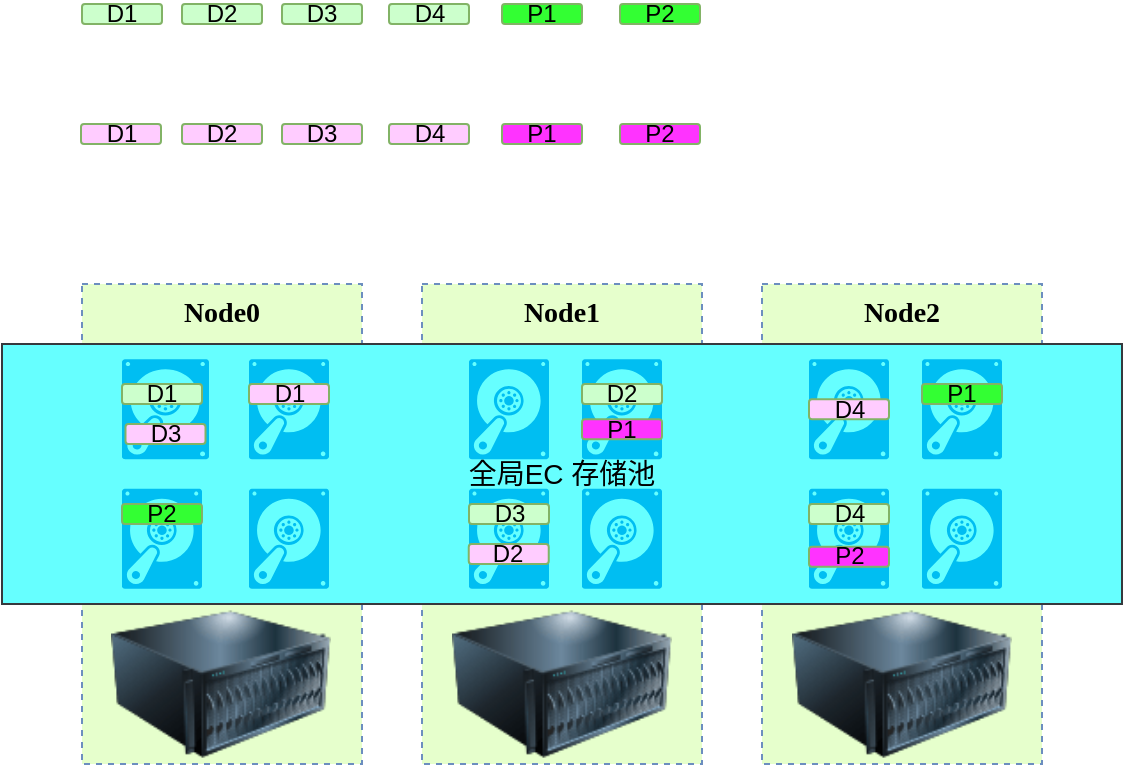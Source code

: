 <mxfile version="16.6.1" type="github">
  <diagram name="Page-1" id="12e1b939-464a-85fe-373e-61e167be1490">
    <mxGraphModel dx="965" dy="-588" grid="1" gridSize="10" guides="1" tooltips="1" connect="1" arrows="1" fold="1" page="1" pageScale="1.5" pageWidth="1169" pageHeight="826" background="none" math="0" shadow="0">
      <root>
        <mxCell id="0" />
        <mxCell id="1" parent="0" />
        <mxCell id="1dnlVXwKeEKdhnSRgyNn-18" value="" style="rounded=0;whiteSpace=wrap;html=1;dashed=1;fillColor=#E6FFCC;strokeColor=#6c8ebf;" vertex="1" parent="1">
          <mxGeometry x="740" y="1820" width="140" height="240" as="geometry" />
        </mxCell>
        <mxCell id="1dnlVXwKeEKdhnSRgyNn-19" value="" style="rounded=0;whiteSpace=wrap;html=1;dashed=1;fillColor=#E6FFCC;strokeColor=#6c8ebf;" vertex="1" parent="1">
          <mxGeometry x="570" y="1820" width="140" height="240" as="geometry" />
        </mxCell>
        <mxCell id="1dnlVXwKeEKdhnSRgyNn-20" value="" style="rounded=0;whiteSpace=wrap;html=1;dashed=1;fillColor=#E6FFCC;strokeColor=#6c8ebf;" vertex="1" parent="1">
          <mxGeometry x="400" y="1820" width="140" height="240" as="geometry" />
        </mxCell>
        <mxCell id="1dnlVXwKeEKdhnSRgyNn-21" value="&lt;font style=&quot;font-size: 14px&quot;&gt;全局EC&amp;nbsp;存储池&lt;/font&gt;" style="rounded=0;whiteSpace=wrap;html=1;fillColor=#66FFFF;strokeColor=#36393d;" vertex="1" parent="1">
          <mxGeometry x="360" y="1850" width="560" height="130" as="geometry" />
        </mxCell>
        <mxCell id="1dnlVXwKeEKdhnSRgyNn-30" value="" style="image;html=1;image=img/lib/clip_art/computers/Server_128x128.png" vertex="1" parent="1">
          <mxGeometry x="414.5" y="1980" width="110" height="80" as="geometry" />
        </mxCell>
        <mxCell id="1dnlVXwKeEKdhnSRgyNn-31" value="" style="image;html=1;image=img/lib/clip_art/computers/Server_128x128.png" vertex="1" parent="1">
          <mxGeometry x="585" y="1980" width="110" height="80" as="geometry" />
        </mxCell>
        <mxCell id="1dnlVXwKeEKdhnSRgyNn-32" value="" style="verticalLabelPosition=bottom;html=1;verticalAlign=top;align=center;strokeColor=none;fillColor=#00BEF2;shape=mxgraph.azure.vhd;pointerEvents=1;" vertex="1" parent="1">
          <mxGeometry x="763.5" y="1857.62" width="40" height="50" as="geometry" />
        </mxCell>
        <mxCell id="1dnlVXwKeEKdhnSRgyNn-33" value="" style="verticalLabelPosition=bottom;html=1;verticalAlign=top;align=center;strokeColor=none;fillColor=#00BEF2;shape=mxgraph.azure.vhd;pointerEvents=1;" vertex="1" parent="1">
          <mxGeometry x="820" y="1857.62" width="40" height="50" as="geometry" />
        </mxCell>
        <mxCell id="1dnlVXwKeEKdhnSRgyNn-34" value="" style="verticalLabelPosition=bottom;html=1;verticalAlign=top;align=center;strokeColor=none;fillColor=#00BEF2;shape=mxgraph.azure.vhd;pointerEvents=1;" vertex="1" parent="1">
          <mxGeometry x="763.5" y="1922.37" width="40" height="50" as="geometry" />
        </mxCell>
        <mxCell id="1dnlVXwKeEKdhnSRgyNn-35" value="" style="verticalLabelPosition=bottom;html=1;verticalAlign=top;align=center;strokeColor=none;fillColor=#00BEF2;shape=mxgraph.azure.vhd;pointerEvents=1;" vertex="1" parent="1">
          <mxGeometry x="820" y="1922.37" width="40" height="50" as="geometry" />
        </mxCell>
        <mxCell id="1dnlVXwKeEKdhnSRgyNn-36" value="" style="image;html=1;image=img/lib/clip_art/computers/Server_128x128.png" vertex="1" parent="1">
          <mxGeometry x="755" y="1980" width="110" height="80" as="geometry" />
        </mxCell>
        <mxCell id="1dnlVXwKeEKdhnSRgyNn-50" value="D1" style="rounded=1;whiteSpace=wrap;html=1;fillColor=#CCFFCC;strokeColor=#82b366;" vertex="1" parent="1">
          <mxGeometry x="400" y="1680" width="40" height="10" as="geometry" />
        </mxCell>
        <mxCell id="1dnlVXwKeEKdhnSRgyNn-51" value="D2" style="rounded=1;whiteSpace=wrap;html=1;fillColor=#CCFFCC;strokeColor=#82b366;" vertex="1" parent="1">
          <mxGeometry x="450" y="1680" width="40" height="10" as="geometry" />
        </mxCell>
        <mxCell id="1dnlVXwKeEKdhnSRgyNn-52" value="P1" style="rounded=1;whiteSpace=wrap;html=1;fillColor=#33FF33;strokeColor=#82b366;" vertex="1" parent="1">
          <mxGeometry x="610" y="1680" width="40" height="10" as="geometry" />
        </mxCell>
        <mxCell id="1dnlVXwKeEKdhnSRgyNn-53" value="D4" style="rounded=1;whiteSpace=wrap;html=1;fillColor=#CCFFCC;strokeColor=#82b366;" vertex="1" parent="1">
          <mxGeometry x="553.5" y="1680" width="40" height="10" as="geometry" />
        </mxCell>
        <mxCell id="1dnlVXwKeEKdhnSRgyNn-54" value="D3" style="rounded=1;whiteSpace=wrap;html=1;fillColor=#CCFFCC;strokeColor=#82b366;" vertex="1" parent="1">
          <mxGeometry x="500" y="1680" width="40" height="10" as="geometry" />
        </mxCell>
        <mxCell id="1dnlVXwKeEKdhnSRgyNn-55" value="" style="verticalLabelPosition=bottom;html=1;verticalAlign=top;align=center;strokeColor=none;fillColor=#00BEF2;shape=mxgraph.azure.vhd;pointerEvents=1;" vertex="1" parent="1">
          <mxGeometry x="420" y="1857.62" width="43.5" height="50" as="geometry" />
        </mxCell>
        <mxCell id="1dnlVXwKeEKdhnSRgyNn-56" value="" style="verticalLabelPosition=bottom;html=1;verticalAlign=top;align=center;strokeColor=none;fillColor=#00BEF2;shape=mxgraph.azure.vhd;pointerEvents=1;" vertex="1" parent="1">
          <mxGeometry x="483.5" y="1857.62" width="40" height="50" as="geometry" />
        </mxCell>
        <mxCell id="1dnlVXwKeEKdhnSRgyNn-57" value="" style="verticalLabelPosition=bottom;html=1;verticalAlign=top;align=center;strokeColor=none;fillColor=#00BEF2;shape=mxgraph.azure.vhd;pointerEvents=1;" vertex="1" parent="1">
          <mxGeometry x="420" y="1922.37" width="40" height="50" as="geometry" />
        </mxCell>
        <mxCell id="1dnlVXwKeEKdhnSRgyNn-58" value="" style="verticalLabelPosition=bottom;html=1;verticalAlign=top;align=center;strokeColor=none;fillColor=#00BEF2;shape=mxgraph.azure.vhd;pointerEvents=1;" vertex="1" parent="1">
          <mxGeometry x="483.5" y="1922.37" width="40" height="50" as="geometry" />
        </mxCell>
        <mxCell id="1dnlVXwKeEKdhnSRgyNn-59" value="" style="verticalLabelPosition=bottom;html=1;verticalAlign=top;align=center;strokeColor=none;fillColor=#00BEF2;shape=mxgraph.azure.vhd;pointerEvents=1;" vertex="1" parent="1">
          <mxGeometry x="593.5" y="1857.62" width="40" height="50" as="geometry" />
        </mxCell>
        <mxCell id="1dnlVXwKeEKdhnSRgyNn-60" value="" style="verticalLabelPosition=bottom;html=1;verticalAlign=top;align=center;strokeColor=none;fillColor=#00BEF2;shape=mxgraph.azure.vhd;pointerEvents=1;" vertex="1" parent="1">
          <mxGeometry x="650" y="1857.62" width="40" height="50" as="geometry" />
        </mxCell>
        <mxCell id="1dnlVXwKeEKdhnSRgyNn-61" value="" style="verticalLabelPosition=bottom;html=1;verticalAlign=top;align=center;strokeColor=none;fillColor=#00BEF2;shape=mxgraph.azure.vhd;pointerEvents=1;" vertex="1" parent="1">
          <mxGeometry x="593.5" y="1922.37" width="40" height="50" as="geometry" />
        </mxCell>
        <mxCell id="1dnlVXwKeEKdhnSRgyNn-62" value="" style="verticalLabelPosition=bottom;html=1;verticalAlign=top;align=center;strokeColor=none;fillColor=#00BEF2;shape=mxgraph.azure.vhd;pointerEvents=1;" vertex="1" parent="1">
          <mxGeometry x="650" y="1922.37" width="40" height="50" as="geometry" />
        </mxCell>
        <mxCell id="1dnlVXwKeEKdhnSRgyNn-63" value="D2" style="rounded=1;whiteSpace=wrap;html=1;fillColor=#CCFFCC;strokeColor=#82b366;" vertex="1" parent="1">
          <mxGeometry x="650" y="1870" width="40" height="10" as="geometry" />
        </mxCell>
        <mxCell id="1dnlVXwKeEKdhnSRgyNn-64" value="D1" style="rounded=1;whiteSpace=wrap;html=1;fillColor=#CCFFCC;strokeColor=#82b366;" vertex="1" parent="1">
          <mxGeometry x="420" y="1870" width="40" height="10" as="geometry" />
        </mxCell>
        <mxCell id="1dnlVXwKeEKdhnSRgyNn-66" value="D3" style="rounded=1;whiteSpace=wrap;html=1;fillColor=#CCFFCC;strokeColor=#82b366;" vertex="1" parent="1">
          <mxGeometry x="593.5" y="1930" width="40" height="10" as="geometry" />
        </mxCell>
        <mxCell id="1dnlVXwKeEKdhnSRgyNn-67" value="D4" style="rounded=1;whiteSpace=wrap;html=1;fillColor=#CCFFCC;strokeColor=#82b366;" vertex="1" parent="1">
          <mxGeometry x="763.5" y="1930" width="40" height="10" as="geometry" />
        </mxCell>
        <mxCell id="1dnlVXwKeEKdhnSRgyNn-68" value="P1" style="rounded=1;whiteSpace=wrap;html=1;fillColor=#33FF33;strokeColor=#82b366;" vertex="1" parent="1">
          <mxGeometry x="820" y="1870" width="40" height="10" as="geometry" />
        </mxCell>
        <mxCell id="1dnlVXwKeEKdhnSRgyNn-69" value="P2" style="rounded=1;whiteSpace=wrap;html=1;fillColor=#33FF33;strokeColor=#82b366;" vertex="1" parent="1">
          <mxGeometry x="420" y="1930" width="40" height="10" as="geometry" />
        </mxCell>
        <mxCell id="1dnlVXwKeEKdhnSRgyNn-70" value="P2" style="rounded=1;whiteSpace=wrap;html=1;fillColor=#FF33FF;strokeColor=#82b366;" vertex="1" parent="1">
          <mxGeometry x="669" y="1740" width="40" height="10" as="geometry" />
        </mxCell>
        <mxCell id="1dnlVXwKeEKdhnSRgyNn-71" value="D1" style="rounded=1;whiteSpace=wrap;html=1;fillColor=#FFCCFF;strokeColor=#82b366;" vertex="1" parent="1">
          <mxGeometry x="399.5" y="1740" width="40" height="10" as="geometry" />
        </mxCell>
        <mxCell id="1dnlVXwKeEKdhnSRgyNn-72" value="D2" style="rounded=1;whiteSpace=wrap;html=1;fillColor=#FFCCFF;strokeColor=#82b366;" vertex="1" parent="1">
          <mxGeometry x="450" y="1740" width="40" height="10" as="geometry" />
        </mxCell>
        <mxCell id="1dnlVXwKeEKdhnSRgyNn-73" value="P1" style="rounded=1;whiteSpace=wrap;html=1;fillColor=#FF33FF;strokeColor=#82b366;" vertex="1" parent="1">
          <mxGeometry x="610" y="1740" width="40" height="10" as="geometry" />
        </mxCell>
        <mxCell id="1dnlVXwKeEKdhnSRgyNn-74" value="D4" style="rounded=1;whiteSpace=wrap;html=1;fillColor=#FFCCFF;strokeColor=#82b366;" vertex="1" parent="1">
          <mxGeometry x="553.5" y="1740" width="40" height="10" as="geometry" />
        </mxCell>
        <mxCell id="1dnlVXwKeEKdhnSRgyNn-75" value="D3" style="rounded=1;whiteSpace=wrap;html=1;fillColor=#FFCCFF;strokeColor=#82b366;" vertex="1" parent="1">
          <mxGeometry x="500" y="1740" width="40" height="10" as="geometry" />
        </mxCell>
        <mxCell id="1dnlVXwKeEKdhnSRgyNn-76" value="D1" style="rounded=1;whiteSpace=wrap;html=1;fillColor=#FFCCFF;strokeColor=#82b366;" vertex="1" parent="1">
          <mxGeometry x="483.5" y="1870" width="40" height="10" as="geometry" />
        </mxCell>
        <mxCell id="1dnlVXwKeEKdhnSRgyNn-77" value="D2" style="rounded=1;whiteSpace=wrap;html=1;fillColor=#FFCCFF;strokeColor=#82b366;" vertex="1" parent="1">
          <mxGeometry x="593.37" y="1950" width="40" height="10" as="geometry" />
        </mxCell>
        <mxCell id="1dnlVXwKeEKdhnSRgyNn-78" value="D3" style="rounded=1;whiteSpace=wrap;html=1;fillColor=#FFCCFF;strokeColor=#82b366;" vertex="1" parent="1">
          <mxGeometry x="421.75" y="1890" width="40" height="10" as="geometry" />
        </mxCell>
        <mxCell id="1dnlVXwKeEKdhnSRgyNn-79" value="D4" style="rounded=1;whiteSpace=wrap;html=1;fillColor=#FFCCFF;strokeColor=#82b366;" vertex="1" parent="1">
          <mxGeometry x="763.5" y="1877.62" width="40" height="10" as="geometry" />
        </mxCell>
        <mxCell id="1dnlVXwKeEKdhnSRgyNn-80" value="P1" style="rounded=1;whiteSpace=wrap;html=1;fillColor=#FF33FF;strokeColor=#82b366;" vertex="1" parent="1">
          <mxGeometry x="650" y="1887.62" width="40" height="10" as="geometry" />
        </mxCell>
        <mxCell id="1dnlVXwKeEKdhnSRgyNn-81" value="P2" style="rounded=1;whiteSpace=wrap;html=1;fillColor=#FF33FF;strokeColor=#82b366;" vertex="1" parent="1">
          <mxGeometry x="763.5" y="1951.37" width="40" height="10" as="geometry" />
        </mxCell>
        <mxCell id="1dnlVXwKeEKdhnSRgyNn-82" value="&lt;font style=&quot;font-size: 14px&quot; face=&quot;Times New Roman&quot;&gt;&lt;b&gt;Node0&lt;/b&gt;&lt;/font&gt;" style="text;html=1;strokeColor=none;fillColor=none;align=center;verticalAlign=middle;whiteSpace=wrap;rounded=0;" vertex="1" parent="1">
          <mxGeometry x="439.5" y="1820" width="60" height="30" as="geometry" />
        </mxCell>
        <mxCell id="1dnlVXwKeEKdhnSRgyNn-85" value="&lt;font style=&quot;font-size: 14px&quot; face=&quot;Times New Roman&quot;&gt;&lt;b&gt;Node1&lt;/b&gt;&lt;/font&gt;" style="text;html=1;strokeColor=none;fillColor=none;align=center;verticalAlign=middle;whiteSpace=wrap;rounded=0;" vertex="1" parent="1">
          <mxGeometry x="610" y="1820" width="60" height="30" as="geometry" />
        </mxCell>
        <mxCell id="1dnlVXwKeEKdhnSRgyNn-86" value="&lt;font style=&quot;font-size: 14px&quot; face=&quot;Times New Roman&quot;&gt;&lt;b&gt;Node2&lt;/b&gt;&lt;/font&gt;" style="text;html=1;strokeColor=none;fillColor=none;align=center;verticalAlign=middle;whiteSpace=wrap;rounded=0;" vertex="1" parent="1">
          <mxGeometry x="780" y="1820" width="60" height="30" as="geometry" />
        </mxCell>
        <mxCell id="1dnlVXwKeEKdhnSRgyNn-87" value="P2" style="rounded=1;whiteSpace=wrap;html=1;fillColor=#33FF33;strokeColor=#82b366;" vertex="1" parent="1">
          <mxGeometry x="669" y="1680" width="40" height="10" as="geometry" />
        </mxCell>
      </root>
    </mxGraphModel>
  </diagram>
</mxfile>
